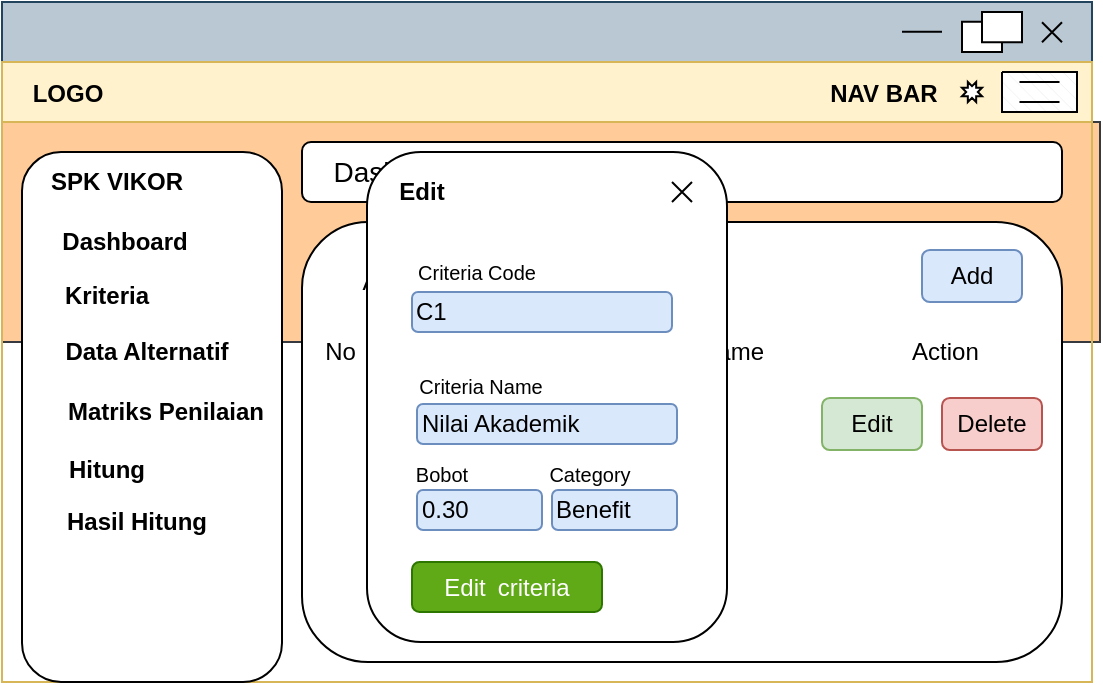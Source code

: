 <mxfile version="26.0.15">
  <diagram name="Page-1" id="j8GbfeYmVatWLcbFsBl4">
    <mxGraphModel dx="525" dy="526" grid="1" gridSize="10" guides="1" tooltips="1" connect="1" arrows="1" fold="1" page="1" pageScale="1" pageWidth="850" pageHeight="1100" math="0" shadow="0">
      <root>
        <mxCell id="0" />
        <mxCell id="1" parent="0" />
        <mxCell id="uD6GyKt8mPT_NbdhW0R0-1" value="" style="rounded=0;whiteSpace=wrap;html=1;fillColor=#ffcc99;strokeColor=#36393d;" vertex="1" parent="1">
          <mxGeometry x="180" y="150" width="549" height="110" as="geometry" />
        </mxCell>
        <mxCell id="hAmbJ6od15j5SMkqlhkD-1" value="" style="rounded=0;whiteSpace=wrap;html=1;strokeColor=#23445d;fillColor=#bac8d3;" parent="1" vertex="1">
          <mxGeometry x="180" y="90" width="545" height="30" as="geometry" />
        </mxCell>
        <mxCell id="hAmbJ6od15j5SMkqlhkD-2" value="    LOGO                                                                                                             NAV BAR" style="swimlane;align=left;startSize=30;fillColor=#fff2cc;strokeColor=#d6b656;" parent="1" vertex="1">
          <mxGeometry x="180" y="120" width="545" height="310" as="geometry" />
        </mxCell>
        <mxCell id="hAmbJ6od15j5SMkqlhkD-5" value="" style="rounded=1;whiteSpace=wrap;html=1;" parent="hAmbJ6od15j5SMkqlhkD-2" vertex="1">
          <mxGeometry x="150" y="40" width="380" height="30" as="geometry" />
        </mxCell>
        <mxCell id="hAmbJ6od15j5SMkqlhkD-6" value="" style="rounded=1;whiteSpace=wrap;html=1;" parent="hAmbJ6od15j5SMkqlhkD-2" vertex="1">
          <mxGeometry x="10" y="45" width="130" height="265" as="geometry" />
        </mxCell>
        <mxCell id="hAmbJ6od15j5SMkqlhkD-7" value="" style="verticalLabelPosition=bottom;verticalAlign=top;html=1;shape=mxgraph.basic.patternFillRect;fillStyle=diagRev;step=5;fillStrokeWidth=0.2;fillStrokeColor=#dddddd;align=right;" parent="hAmbJ6od15j5SMkqlhkD-2" vertex="1">
          <mxGeometry x="500" y="5" width="37.5" height="20" as="geometry" />
        </mxCell>
        <mxCell id="hAmbJ6od15j5SMkqlhkD-8" value="" style="endArrow=none;html=1;rounded=0;" parent="hAmbJ6od15j5SMkqlhkD-2" edge="1">
          <mxGeometry relative="1" as="geometry">
            <mxPoint x="508.75" y="10" as="sourcePoint" />
            <mxPoint x="528.75" y="10" as="targetPoint" />
          </mxGeometry>
        </mxCell>
        <mxCell id="hAmbJ6od15j5SMkqlhkD-9" value="" style="verticalLabelPosition=bottom;verticalAlign=top;html=1;shape=mxgraph.basic.8_point_star" parent="hAmbJ6od15j5SMkqlhkD-2" vertex="1">
          <mxGeometry x="480" y="10" width="10" height="10" as="geometry" />
        </mxCell>
        <mxCell id="hAmbJ6od15j5SMkqlhkD-10" value="" style="endArrow=none;html=1;rounded=0;" parent="hAmbJ6od15j5SMkqlhkD-2" edge="1">
          <mxGeometry relative="1" as="geometry">
            <mxPoint x="508.75" y="20" as="sourcePoint" />
            <mxPoint x="528.75" y="20" as="targetPoint" />
          </mxGeometry>
        </mxCell>
        <mxCell id="hAmbJ6od15j5SMkqlhkD-11" value="&lt;span&gt;Dashboard&lt;/span&gt;" style="text;html=1;align=center;verticalAlign=middle;whiteSpace=wrap;rounded=0;fontSize=14;fontStyle=0" parent="hAmbJ6od15j5SMkqlhkD-2" vertex="1">
          <mxGeometry x="150" y="40" width="100" height="30" as="geometry" />
        </mxCell>
        <mxCell id="hAmbJ6od15j5SMkqlhkD-12" value="SPK VIKOR" style="text;html=1;align=center;verticalAlign=middle;whiteSpace=wrap;rounded=0;fontStyle=1" parent="hAmbJ6od15j5SMkqlhkD-2" vertex="1">
          <mxGeometry x="20" y="50" width="75" height="20" as="geometry" />
        </mxCell>
        <mxCell id="hAmbJ6od15j5SMkqlhkD-14" value="Dashboard" style="text;html=1;align=center;verticalAlign=middle;whiteSpace=wrap;rounded=0;fontStyle=1" parent="hAmbJ6od15j5SMkqlhkD-2" vertex="1">
          <mxGeometry x="23.5" y="80" width="75" height="20" as="geometry" />
        </mxCell>
        <mxCell id="hAmbJ6od15j5SMkqlhkD-15" value="Matriks Penilaian" style="text;html=1;align=center;verticalAlign=middle;whiteSpace=wrap;rounded=0;fontStyle=1" parent="hAmbJ6od15j5SMkqlhkD-2" vertex="1">
          <mxGeometry x="26.5" y="165" width="109.5" height="20" as="geometry" />
        </mxCell>
        <mxCell id="hAmbJ6od15j5SMkqlhkD-16" value="Data Alternatif" style="text;html=1;align=center;verticalAlign=middle;whiteSpace=wrap;rounded=0;fontStyle=1" parent="hAmbJ6od15j5SMkqlhkD-2" vertex="1">
          <mxGeometry x="28" y="135" width="89" height="20" as="geometry" />
        </mxCell>
        <mxCell id="hAmbJ6od15j5SMkqlhkD-17" value="Kriteria" style="text;html=1;align=center;verticalAlign=middle;whiteSpace=wrap;rounded=0;fontStyle=1" parent="hAmbJ6od15j5SMkqlhkD-2" vertex="1">
          <mxGeometry x="15" y="107" width="75" height="20" as="geometry" />
        </mxCell>
        <mxCell id="hAmbJ6od15j5SMkqlhkD-18" value="Hitung" style="text;html=1;align=center;verticalAlign=middle;whiteSpace=wrap;rounded=0;fontStyle=1" parent="hAmbJ6od15j5SMkqlhkD-2" vertex="1">
          <mxGeometry x="14.5" y="194" width="75" height="20" as="geometry" />
        </mxCell>
        <mxCell id="hAmbJ6od15j5SMkqlhkD-19" value="Hasil Hitung" style="text;html=1;align=center;verticalAlign=middle;whiteSpace=wrap;rounded=0;fontStyle=1" parent="hAmbJ6od15j5SMkqlhkD-2" vertex="1">
          <mxGeometry x="29.5" y="220" width="75" height="20" as="geometry" />
        </mxCell>
        <mxCell id="hAmbJ6od15j5SMkqlhkD-21" value="" style="rounded=1;whiteSpace=wrap;html=1;" parent="hAmbJ6od15j5SMkqlhkD-2" vertex="1">
          <mxGeometry x="150" y="80" width="380" height="220" as="geometry" />
        </mxCell>
        <mxCell id="hAmbJ6od15j5SMkqlhkD-22" value="Alternatif&lt;span style=&quot;color: rgba(0, 0, 0, 0); font-family: monospace; font-size: 0px; text-align: start; text-wrap-mode: nowrap;&quot;&gt;%3CmxGraphModel%3E%3Croot%3E%3CmxCell%20id%3D%220%22%2F%3E%3CmxCell%20id%3D%221%22%20parent%3D%220%22%2F%3E%3CmxCell%20id%3D%222%22%20value%3D%22%22%20style%3D%22rounded%3D0%3BwhiteSpace%3Dwrap%3Bhtml%3D1%3B%22%20vertex%3D%221%22%20parent%3D%221%22%3E%3CmxGeometry%20x%3D%22180%22%20y%3D%2290%22%20width%3D%22545%22%20height%3D%2230%22%20as%3D%22geometry%22%2F%3E%3C%2FmxCell%3E%3CmxCell%20id%3D%223%22%20value%3D%22%C2%A0%C2%A0%C2%A0%C2%A0LOGO%20%C2%A0%C2%A0%C2%A0%C2%A0%C2%A0%C2%A0%C2%A0%C2%A0%C2%A0%C2%A0%C2%A0%C2%A0%C2%A0%C2%A0%C2%A0%C2%A0%C2%A0%C2%A0%C2%A0%C2%A0%C2%A0%C2%A0%C2%A0%C2%A0%C2%A0%C2%A0%C2%A0%C2%A0%C2%A0%C2%A0%C2%A0%C2%A0%C2%A0%C2%A0%C2%A0%C2%A0%C2%A0%C2%A0%C2%A0%C2%A0%C2%A0%C2%A0%C2%A0%C2%A0%C2%A0%C2%A0%C2%A0%C2%A0%C2%A0%C2%A0%C2%A0%C2%A0%C2%A0%C2%A0%C2%A0%C2%A0%C2%A0%C2%A0%C2%A0%C2%A0%C2%A0%C2%A0%C2%A0%C2%A0%C2%A0%C2%A0%C2%A0%C2%A0%C2%A0%C2%A0%C2%A0%C2%A0%C2%A0%C2%A0%C2%A0%C2%A0%C2%A0%C2%A0%C2%A0%C2%A0%C2%A0%C2%A0%C2%A0%C2%A0%C2%A0%C2%A0%C2%A0%C2%A0%C2%A0%C2%A0%C2%A0%C2%A0%C2%A0%C2%A0%C2%A0%C2%A0%C2%A0%C2%A0%C2%A0%C2%A0%C2%A0%C2%A0%C2%A0%C2%A0%C2%A0%C2%A0%C2%A0%C2%A0NAV%20BAR%22%20style%3D%22swimlane%3Balign%3Dleft%3BstartSize%3D30%3B%22%20vertex%3D%221%22%20parent%3D%221%22%3E%3CmxGeometry%20x%3D%22180%22%20y%3D%22120%22%20width%3D%22545%22%20height%3D%22310%22%20as%3D%22geometry%22%2F%3E%3C%2FmxCell%3E%3CmxCell%20id%3D%224%22%20value%3D%22%22%20style%3D%22rounded%3D1%3BwhiteSpace%3Dwrap%3Bhtml%3D1%3B%22%20vertex%3D%221%22%20parent%3D%223%22%3E%3CmxGeometry%20x%3D%22350%22%20y%3D%2277%22%20width%3D%22180%22%20height%3D%2230%22%20as%3D%22geometry%22%2F%3E%3C%2FmxCell%3E%3CmxCell%20id%3D%225%22%20value%3D%22%22%20style%3D%22rounded%3D1%3BwhiteSpace%3Dwrap%3Bhtml%3D1%3B%22%20vertex%3D%221%22%20parent%3D%223%22%3E%3CmxGeometry%20x%3D%22170%22%20y%3D%2277%22%20width%3D%22170%22%20height%3D%2230%22%20as%3D%22geometry%22%2F%3E%3C%2FmxCell%3E%3CmxCell%20id%3D%226%22%20value%3D%22%22%20style%3D%22rounded%3D1%3BwhiteSpace%3Dwrap%3Bhtml%3D1%3B%22%20vertex%3D%221%22%20parent%3D%223%22%3E%3CmxGeometry%20x%3D%22170%22%20y%3D%2240%22%20width%3D%22360%22%20height%3D%2230%22%20as%3D%22geometry%22%2F%3E%3C%2FmxCell%3E%3CmxCell%20id%3D%227%22%20value%3D%22%22%20style%3D%22rounded%3D1%3BwhiteSpace%3Dwrap%3Bhtml%3D1%3B%22%20vertex%3D%221%22%20parent%3D%223%22%3E%3CmxGeometry%20x%3D%2210%22%20y%3D%2245%22%20width%3D%22150%22%20height%3D%22265%22%20as%3D%22geometry%22%2F%3E%3C%2FmxCell%3E%3CmxCell%20id%3D%228%22%20value%3D%22%22%20style%3D%22verticalLabelPosition%3Dbottom%3BverticalAlign%3Dtop%3Bhtml%3D1%3Bshape%3Dmxgraph.basic.patternFillRect%3BfillStyle%3DdiagRev%3Bstep%3D5%3BfillStrokeWidth%3D0.2%3BfillStrokeColor%3D%23dddddd%3Balign%3Dright%3B%22%20vertex%3D%221%22%20parent%3D%223%22%3E%3CmxGeometry%20x%3D%22500%22%20y%3D%225%22%20width%3D%2237.5%22%20height%3D%2220%22%20as%3D%22geometry%22%2F%3E%3C%2FmxCell%3E%3CmxCell%20id%3D%229%22%20value%3D%22%22%20style%3D%22endArrow%3Dnone%3Bhtml%3D1%3Brounded%3D0%3B%22%20edge%3D%221%22%20parent%3D%223%22%3E%3CmxGeometry%20relative%3D%221%22%20as%3D%22geometry%22%3E%3CmxPoint%20x%3D%22508.75%22%20y%3D%2210%22%20as%3D%22sourcePoint%22%2F%3E%3CmxPoint%20x%3D%22528.75%22%20y%3D%2210%22%20as%3D%22targetPoint%22%2F%3E%3C%2FmxGeometry%3E%3C%2FmxCell%3E%3CmxCell%20id%3D%2210%22%20value%3D%22%22%20style%3D%22verticalLabelPosition%3Dbottom%3BverticalAlign%3Dtop%3Bhtml%3D1%3Bshape%3Dmxgraph.basic.8_point_star%22%20vertex%3D%221%22%20parent%3D%223%22%3E%3CmxGeometry%20x%3D%22480%22%20y%3D%2210%22%20width%3D%2210%22%20height%3D%2210%22%20as%3D%22geometry%22%2F%3E%3C%2FmxCell%3E%3CmxCell%20id%3D%2211%22%20value%3D%22%22%20style%3D%22endArrow%3Dnone%3Bhtml%3D1%3Brounded%3D0%3B%22%20edge%3D%221%22%20parent%3D%223%22%3E%3CmxGeometry%20relative%3D%221%22%20as%3D%22geometry%22%3E%3CmxPoint%20x%3D%22508.75%22%20y%3D%2220%22%20as%3D%22sourcePoint%22%2F%3E%3CmxPoint%20x%3D%22528.75%22%20y%3D%2220%22%20as%3D%22targetPoint%22%2F%3E%3C%2FmxGeometry%3E%3C%2FmxCell%3E%3CmxCell%20id%3D%2212%22%20value%3D%22%26lt%3Bb%26gt%3BDashboard%26lt%3B%2Fb%26gt%3B%22%20style%3D%22text%3Bhtml%3D1%3Balign%3Dcenter%3BverticalAlign%3Dmiddle%3BwhiteSpace%3Dwrap%3Brounded%3D0%3BfontSize%3D14%3B%22%20vertex%3D%221%22%20parent%3D%223%22%3E%3CmxGeometry%20x%3D%22170%22%20y%3D%2240%22%20width%3D%22100%22%20height%3D%2230%22%20as%3D%22geometry%22%2F%3E%3C%2FmxCell%3E%3CmxCell%20id%3D%2213%22%20value%3D%22SPK%20VIKOR%22%20style%3D%22text%3Bhtml%3D1%3Balign%3Dcenter%3BverticalAlign%3Dmiddle%3BwhiteSpace%3Dwrap%3Brounded%3D0%3B%22%20vertex%3D%221%22%20parent%3D%223%22%3E%3CmxGeometry%20x%3D%2220%22%20y%3D%2250%22%20width%3D%2275%22%20height%3D%2220%22%20as%3D%22geometry%22%2F%3E%3C%2FmxCell%3E%3CmxCell%20id%3D%2214%22%20value%3D%22Jumlah%20Alternatif%22%20style%3D%22text%3Bhtml%3D1%3Balign%3Dcenter%3BverticalAlign%3Dmiddle%3BwhiteSpace%3Dwrap%3Brounded%3D0%3B%22%20vertex%3D%221%22%20parent%3D%223%22%3E%3CmxGeometry%20x%3D%22170%22%20y%3D%2282%22%20width%3D%22100%22%20height%3D%2220%22%20as%3D%22geometry%22%2F%3E%3C%2FmxCell%3E%3CmxCell%20id%3D%2215%22%20value%3D%22Dashboard%22%20style%3D%22text%3Bhtml%3D1%3Balign%3Dcenter%3BverticalAlign%3Dmiddle%3BwhiteSpace%3Dwrap%3Brounded%3D0%3B%22%20vertex%3D%221%22%20parent%3D%223%22%3E%3CmxGeometry%20x%3D%2233.5%22%20y%3D%2280%22%20width%3D%2275%22%20height%3D%2220%22%20as%3D%22geometry%22%2F%3E%3C%2FmxCell%3E%3CmxCell%20id%3D%2216%22%20value%3D%22Matriks%20Penilaian%22%20style%3D%22text%3Bhtml%3D1%3Balign%3Dcenter%3BverticalAlign%3Dmiddle%3BwhiteSpace%3Dwrap%3Brounded%3D0%3B%22%20vertex%3D%221%22%20parent%3D%223%22%3E%3CmxGeometry%20x%3D%2237.5%22%20y%3D%22165%22%20width%3D%2297.5%22%20height%3D%2220%22%20as%3D%22geometry%22%2F%3E%3C%2FmxCell%3E%3CmxCell%20id%3D%2217%22%20value%3D%22Data%20Alternatif%22%20style%3D%22text%3Bhtml%3D1%3Balign%3Dcenter%3BverticalAlign%3Dmiddle%3BwhiteSpace%3Dwrap%3Brounded%3D0%3B%22%20vertex%3D%221%22%20parent%3D%223%22%3E%3CmxGeometry%20x%3D%2240%22%20y%3D%22135%22%20width%3D%2280%22%20height%3D%2220%22%20as%3D%22geometry%22%2F%3E%3C%2FmxCell%3E%3CmxCell%20id%3D%2218%22%20value%3D%22Kriteria%22%20style%3D%22text%3Bhtml%3D1%3Balign%3Dcenter%3BverticalAlign%3Dmiddle%3BwhiteSpace%3Dwrap%3Brounded%3D0%3B%22%20vertex%3D%221%22%20parent%3D%223%22%3E%3CmxGeometry%20x%3D%2223.5%22%20y%3D%22107%22%20width%3D%2275%22%20height%3D%2220%22%20as%3D%22geometry%22%2F%3E%3C%2FmxCell%3E%3CmxCell%20id%3D%2219%22%20value%3D%22Hitung%22%20style%3D%22text%3Bhtml%3D1%3Balign%3Dcenter%3BverticalAlign%3Dmiddle%3BwhiteSpace%3Dwrap%3Brounded%3D0%3B%22%20vertex%3D%221%22%20parent%3D%223%22%3E%3CmxGeometry%20x%3D%2221.5%22%20y%3D%22194%22%20width%3D%2275%22%20height%3D%2220%22%20as%3D%22geometry%22%2F%3E%3C%2FmxCell%3E%3CmxCell%20id%3D%2220%22%20value%3D%22Hasil%20Hitung%22%20style%3D%22text%3Bhtml%3D1%3Balign%3Dcenter%3BverticalAlign%3Dmiddle%3BwhiteSpace%3Dwrap%3Brounded%3D0%3B%22%20vertex%3D%221%22%20parent%3D%223%22%3E%3CmxGeometry%20x%3D%2237.5%22%20y%3D%22220%22%20width%3D%2275%22%20height%3D%2220%22%20as%3D%22geometry%22%2F%3E%3C%2FmxCell%3E%3CmxCell%20id%3D%2221%22%20value%3D%22Jumlah%20Kriteria%22%20style%3D%22text%3Bhtml%3D1%3Balign%3Dcenter%3BverticalAlign%3Dmiddle%3BwhiteSpace%3Dwrap%3Brounded%3D0%3B%22%20vertex%3D%221%22%20parent%3D%223%22%3E%3CmxGeometry%20x%3D%22350%22%20y%3D%2282%22%20width%3D%22100%22%20height%3D%2220%22%20as%3D%22geometry%22%2F%3E%3C%2FmxCell%3E%3CmxCell%20id%3D%2222%22%20value%3D%22%22%20style%3D%22rounded%3D1%3BwhiteSpace%3Dwrap%3Bhtml%3D1%3B%22%20vertex%3D%221%22%20parent%3D%223%22%3E%3CmxGeometry%20x%3D%22170%22%20y%3D%22115%22%20width%3D%22360%22%20height%3D%22185%22%20as%3D%22geometry%22%2F%3E%3C%2FmxCell%3E%3CmxCell%20id%3D%2223%22%20value%3D%22Jumlah%20Data%22%20style%3D%22text%3Bhtml%3D1%3Balign%3Dcenter%3BverticalAlign%3Dmiddle%3BwhiteSpace%3Dwrap%3Brounded%3D0%3B%22%20vertex%3D%221%22%20parent%3D%223%22%3E%3CmxGeometry%20x%3D%22180%22%20y%3D%22135%22%20width%3D%22100%22%20height%3D%2220%22%20as%3D%22geometry%22%2F%3E%3C%2FmxCell%3E%3CmxCell%20id%3D%2224%22%20value%3D%22%22%20style%3D%22shape%3DpartialRectangle%3BwhiteSpace%3Dwrap%3Bhtml%3D1%3Bright%3D0%3Btop%3D0%3Bbottom%3D0%3BfillColor%3Dnone%3BroutingCenterX%3D-0.5%3B%22%20vertex%3D%221%22%20parent%3D%223%22%3E%3CmxGeometry%20x%3D%22210%22%20y%3D%22170%22%20width%3D%22120%22%20height%3D%22110%22%20as%3D%22geometry%22%2F%3E%3C%2FmxCell%3E%3CmxCell%20id%3D%2225%22%20value%3D%22Alternatif%22%20style%3D%22shape%3Ddelay%3BwhiteSpace%3Dwrap%3Bhtml%3D1%3B%22%20vertex%3D%221%22%20parent%3D%223%22%3E%3CmxGeometry%20x%3D%22210%22%20y%3D%22180%22%20width%3D%22290%22%20height%3D%2230%22%20as%3D%22geometry%22%2F%3E%3C%2FmxCell%3E%3CmxCell%20id%3D%2226%22%20value%3D%22Kriteria%22%20style%3D%22shape%3Ddelay%3BwhiteSpace%3Dwrap%3Bhtml%3D1%3B%22%20vertex%3D%221%22%20parent%3D%223%22%3E%3CmxGeometry%20x%3D%22210%22%20y%3D%22240%22%20width%3D%22290%22%20height%3D%2230%22%20as%3D%22geometry%22%2F%3E%3C%2FmxCell%3E%3CmxCell%20id%3D%2227%22%20value%3D%22%22%20style%3D%22shape%3DsumEllipse%3Bperimeter%3DellipsePerimeter%3BwhiteSpace%3Dwrap%3Bhtml%3D1%3BbackgroundOutline%3D1%3B%22%20vertex%3D%221%22%20parent%3D%221%22%3E%3CmxGeometry%20x%3D%22700%22%20y%3D%2295%22%20width%3D%2220%22%20height%3D%2220%22%20as%3D%22geometry%22%2F%3E%3C%2FmxCell%3E%3CmxCell%20id%3D%2228%22%20value%3D%22%22%20style%3D%22verticalLabelPosition%3Dbottom%3BverticalAlign%3Dtop%3Bhtml%3D1%3Bshape%3Dmxgraph.basic.rect%3BfillColor2%3Dnone%3BstrokeWidth%3D1%3Bsize%3D20%3Bindent%3D5%3B%22%20vertex%3D%221%22%20parent%3D%221%22%3E%3CmxGeometry%20x%3D%22660%22%20y%3D%2299.87%22%20width%3D%2220%22%20height%3D%2215.13%22%20as%3D%22geometry%22%2F%3E%3C%2FmxCell%3E%3CmxCell%20id%3D%2229%22%20value%3D%22%22%20style%3D%22endArrow%3Dnone%3Bhtml%3D1%3Brounded%3D0%3B%22%20edge%3D%221%22%20parent%3D%221%22%3E%3CmxGeometry%20relative%3D%221%22%20as%3D%22geometry%22%3E%3CmxPoint%20x%3D%22630%22%20y%3D%22104.89%22%20as%3D%22sourcePoint%22%2F%3E%3CmxPoint%20x%3D%22650%22%20y%3D%22104.89%22%20as%3D%22targetPoint%22%2F%3E%3C%2FmxGeometry%3E%3C%2FmxCell%3E%3CmxCell%20id%3D%2230%22%20value%3D%22%22%20style%3D%22verticalLabelPosition%3Dbottom%3BverticalAlign%3Dtop%3Bhtml%3D1%3Bshape%3Dmxgraph.basic.rect%3BfillColor2%3Dnone%3BstrokeWidth%3D1%3Bsize%3D20%3Bindent%3D5%3B%22%20vertex%3D%221%22%20parent%3D%221%22%3E%3CmxGeometry%20x%3D%22670%22%20y%3D%2295%22%20width%3D%2220%22%20height%3D%2215.13%22%20as%3D%22geometry%22%2F%3E%3C%2FmxCell%3E%3C%2Froot%3E%3C%2FmxGraphModel%3E&lt;/span&gt;&amp;nbsp;Table" style="text;html=1;align=center;verticalAlign=middle;whiteSpace=wrap;rounded=0;" parent="hAmbJ6od15j5SMkqlhkD-2" vertex="1">
          <mxGeometry x="170" y="100" width="100" height="20" as="geometry" />
        </mxCell>
        <mxCell id="hAmbJ6od15j5SMkqlhkD-61" value="No&lt;span style=&quot;white-space: pre;&quot;&gt;&#x9;&lt;/span&gt;Alternatif_Code&lt;span style=&quot;white-space: pre;&quot;&gt;&#x9;&lt;/span&gt;Alternatif_Name&lt;span style=&quot;white-space: pre;&quot;&gt;&#x9;&lt;span style=&quot;white-space: pre;&quot;&gt;&#x9;&lt;/span&gt;&lt;/span&gt;&lt;span style=&quot;white-space: pre;&quot;&gt;&#x9;&lt;/span&gt;Action" style="text;html=1;align=center;verticalAlign=middle;whiteSpace=wrap;rounded=0;" parent="hAmbJ6od15j5SMkqlhkD-2" vertex="1">
          <mxGeometry x="160" y="135" width="330" height="20" as="geometry" />
        </mxCell>
        <mxCell id="hAmbJ6od15j5SMkqlhkD-62" value="Add" style="rounded=1;whiteSpace=wrap;html=1;fillColor=#dae8fc;strokeColor=#6c8ebf;" parent="hAmbJ6od15j5SMkqlhkD-2" vertex="1">
          <mxGeometry x="460" y="94" width="50" height="26" as="geometry" />
        </mxCell>
        <mxCell id="hAmbJ6od15j5SMkqlhkD-63" value="Edit" style="rounded=1;whiteSpace=wrap;html=1;fillColor=#d5e8d4;strokeColor=#82b366;" parent="hAmbJ6od15j5SMkqlhkD-2" vertex="1">
          <mxGeometry x="410" y="168" width="50" height="26" as="geometry" />
        </mxCell>
        <mxCell id="hAmbJ6od15j5SMkqlhkD-64" value="Delete" style="rounded=1;whiteSpace=wrap;html=1;fillColor=#f8cecc;strokeColor=#b85450;" parent="hAmbJ6od15j5SMkqlhkD-2" vertex="1">
          <mxGeometry x="470" y="168" width="50" height="26" as="geometry" />
        </mxCell>
        <mxCell id="lFOSlfIZ4w8aW-5PZIkA-1" value="" style="rounded=1;whiteSpace=wrap;html=1;" parent="hAmbJ6od15j5SMkqlhkD-2" vertex="1">
          <mxGeometry x="182.5" y="45" width="180" height="245" as="geometry" />
        </mxCell>
        <mxCell id="lFOSlfIZ4w8aW-5PZIkA-2" value="Edit" style="text;html=1;align=center;verticalAlign=middle;whiteSpace=wrap;rounded=0;fontStyle=1" parent="hAmbJ6od15j5SMkqlhkD-2" vertex="1">
          <mxGeometry x="190" y="50" width="40" height="30" as="geometry" />
        </mxCell>
        <mxCell id="lFOSlfIZ4w8aW-5PZIkA-3" value="Edit&lt;span style=&quot;white-space: pre;&quot;&gt;&#x9;&lt;/span&gt;criteria" style="rounded=1;whiteSpace=wrap;html=1;fillColor=#60a917;strokeColor=#2D7600;fontColor=#ffffff;" parent="hAmbJ6od15j5SMkqlhkD-2" vertex="1">
          <mxGeometry x="205" y="250" width="95" height="25" as="geometry" />
        </mxCell>
        <mxCell id="lFOSlfIZ4w8aW-5PZIkA-4" value="C1" style="rounded=1;whiteSpace=wrap;html=1;fillColor=#dae8fc;strokeColor=#6c8ebf;align=left;" parent="hAmbJ6od15j5SMkqlhkD-2" vertex="1">
          <mxGeometry x="205" y="115" width="130" height="20" as="geometry" />
        </mxCell>
        <mxCell id="lFOSlfIZ4w8aW-5PZIkA-5" value="Nilai Akademik" style="rounded=1;whiteSpace=wrap;html=1;fillColor=#dae8fc;strokeColor=#6c8ebf;align=left;" parent="hAmbJ6od15j5SMkqlhkD-2" vertex="1">
          <mxGeometry x="207.5" y="171" width="130" height="20" as="geometry" />
        </mxCell>
        <mxCell id="lFOSlfIZ4w8aW-5PZIkA-6" value="Criteria Code" style="text;html=1;align=center;verticalAlign=middle;whiteSpace=wrap;rounded=0;fontSize=10;" parent="hAmbJ6od15j5SMkqlhkD-2" vertex="1">
          <mxGeometry x="195" y="90" width="85" height="30" as="geometry" />
        </mxCell>
        <mxCell id="lFOSlfIZ4w8aW-5PZIkA-7" value="Criteria Name" style="text;html=1;align=center;verticalAlign=middle;whiteSpace=wrap;rounded=0;fontSize=10;" parent="hAmbJ6od15j5SMkqlhkD-2" vertex="1">
          <mxGeometry x="197" y="147" width="85" height="30" as="geometry" />
        </mxCell>
        <mxCell id="lFOSlfIZ4w8aW-5PZIkA-10" value="" style="shape=umlDestroy;html=1;" parent="hAmbJ6od15j5SMkqlhkD-2" vertex="1">
          <mxGeometry x="335" y="60" width="10" height="10" as="geometry" />
        </mxCell>
        <mxCell id="lFOSlfIZ4w8aW-5PZIkA-12" value="0.30" style="rounded=1;whiteSpace=wrap;html=1;fillColor=#dae8fc;strokeColor=#6c8ebf;align=left;" parent="hAmbJ6od15j5SMkqlhkD-2" vertex="1">
          <mxGeometry x="207.5" y="214" width="62.5" height="20" as="geometry" />
        </mxCell>
        <mxCell id="lFOSlfIZ4w8aW-5PZIkA-13" value="Bobot" style="text;html=1;align=center;verticalAlign=middle;whiteSpace=wrap;rounded=0;fontSize=10;" parent="hAmbJ6od15j5SMkqlhkD-2" vertex="1">
          <mxGeometry x="170" y="191" width="100" height="30" as="geometry" />
        </mxCell>
        <mxCell id="lFOSlfIZ4w8aW-5PZIkA-14" value="Benefit" style="rounded=1;whiteSpace=wrap;html=1;fillColor=#dae8fc;strokeColor=#6c8ebf;align=left;" parent="hAmbJ6od15j5SMkqlhkD-2" vertex="1">
          <mxGeometry x="275" y="214" width="62.5" height="20" as="geometry" />
        </mxCell>
        <mxCell id="lFOSlfIZ4w8aW-5PZIkA-15" value="Category" style="text;html=1;align=center;verticalAlign=middle;whiteSpace=wrap;rounded=0;fontSize=10;" parent="hAmbJ6od15j5SMkqlhkD-2" vertex="1">
          <mxGeometry x="250" y="191" width="87.5" height="30" as="geometry" />
        </mxCell>
        <mxCell id="hAmbJ6od15j5SMkqlhkD-27" value="" style="verticalLabelPosition=bottom;verticalAlign=top;html=1;shape=mxgraph.basic.rect;fillColor2=none;strokeWidth=1;size=20;indent=5;" parent="1" vertex="1">
          <mxGeometry x="660" y="99.87" width="20" height="15.13" as="geometry" />
        </mxCell>
        <mxCell id="hAmbJ6od15j5SMkqlhkD-28" value="" style="endArrow=none;html=1;rounded=0;" parent="1" edge="1">
          <mxGeometry relative="1" as="geometry">
            <mxPoint x="630" y="104.89" as="sourcePoint" />
            <mxPoint x="650" y="104.89" as="targetPoint" />
          </mxGeometry>
        </mxCell>
        <mxCell id="hAmbJ6od15j5SMkqlhkD-29" value="" style="verticalLabelPosition=bottom;verticalAlign=top;html=1;shape=mxgraph.basic.rect;fillColor2=none;strokeWidth=1;size=20;indent=5;" parent="1" vertex="1">
          <mxGeometry x="670" y="95" width="20" height="15.13" as="geometry" />
        </mxCell>
        <mxCell id="lFOSlfIZ4w8aW-5PZIkA-11" value="" style="shape=umlDestroy;html=1;" parent="1" vertex="1">
          <mxGeometry x="700" y="100.13" width="10" height="10" as="geometry" />
        </mxCell>
      </root>
    </mxGraphModel>
  </diagram>
</mxfile>
